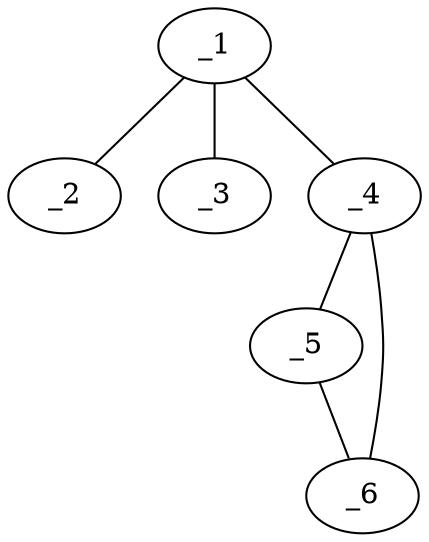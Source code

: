 graph molid1112 {
	_1	 [charge=0,
		chem=1,
		symbol="C  ",
		x="3.866",
		y=0];
	_2	 [charge=0,
		chem=2,
		symbol="O  ",
		x="4.366",
		y="-0.866"];
	_1 -- _2	 [valence=2];
	_3	 [charge=0,
		chem=2,
		symbol="O  ",
		x="4.366",
		y="0.866"];
	_1 -- _3	 [valence=1];
	_4	 [charge=0,
		chem=1,
		symbol="C  ",
		x="2.866",
		y=0];
	_1 -- _4	 [valence=1];
	_5	 [charge=0,
		chem=1,
		symbol="C  ",
		x=2,
		y="-0.5"];
	_4 -- _5	 [valence=1];
	_6	 [charge=0,
		chem=1,
		symbol="C  ",
		x=2,
		y="0.5"];
	_4 -- _6	 [valence=1];
	_5 -- _6	 [valence=1];
}
